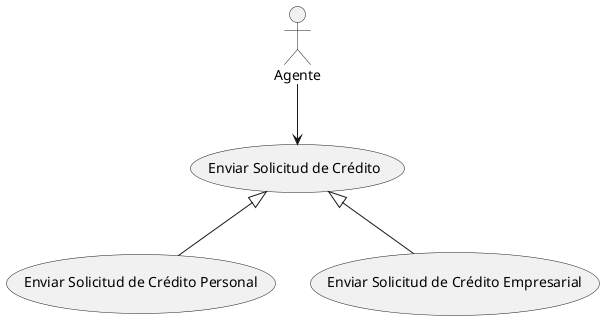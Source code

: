 @startuml

:Agente:

(Enviar Solicitud de Crédito)
(Enviar Solicitud de Crédito Personal)
(Enviar Solicitud de Crédito Empresarial)

:Agente: --> (Enviar Solicitud de Crédito)
(Enviar Solicitud de Crédito) <|-- (Enviar Solicitud de Crédito Personal)
(Enviar Solicitud de Crédito) <|-- (Enviar Solicitud de Crédito Empresarial)


@enduml